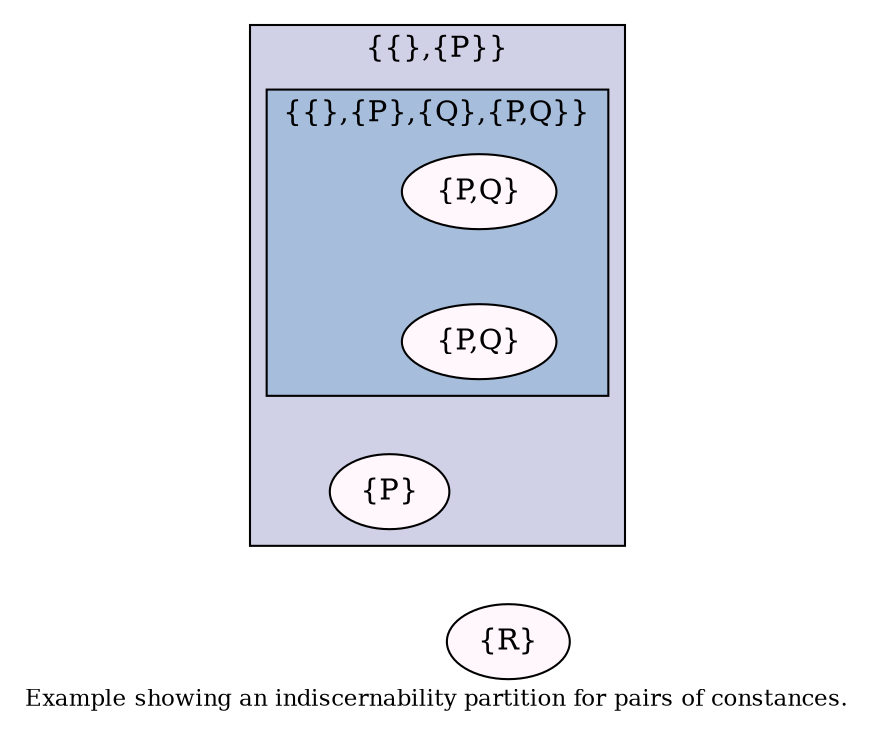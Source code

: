 graph indiscernibility_example {
  node [color="black", fillcolor="/pubu9/1", style="filled"];
  edge [style="invis"];
  
  subgraph cluster_abc {
    color="black";
    fillcolor="/pubu9/3";
    label = "{{},{P}}";
    style="filled";
    
    subgraph cluster_ab {
      color="black";
      fillcolor="/pubu9/4";
      label = "{{},{P},{Q},{P,Q}}";
      style="filled";
      node_a [label="{P,Q}"];
      node_b [label="{P,Q}"];
      node_a -- node_b;
    }
    
    node_c [label="{P}"];
    node_a -- node_c;
    node_b -- node_c;
  }
  
  node_d [label="{R}"];
  
  node_a -- node_d;
  node_b -- node_d;
  node_c -- node_d;
  
  charset="UTF-8"
  fontsize="11.0"
  label="Example showing an indiscernability partition for pairs of constances."
  overlap="false"
}

